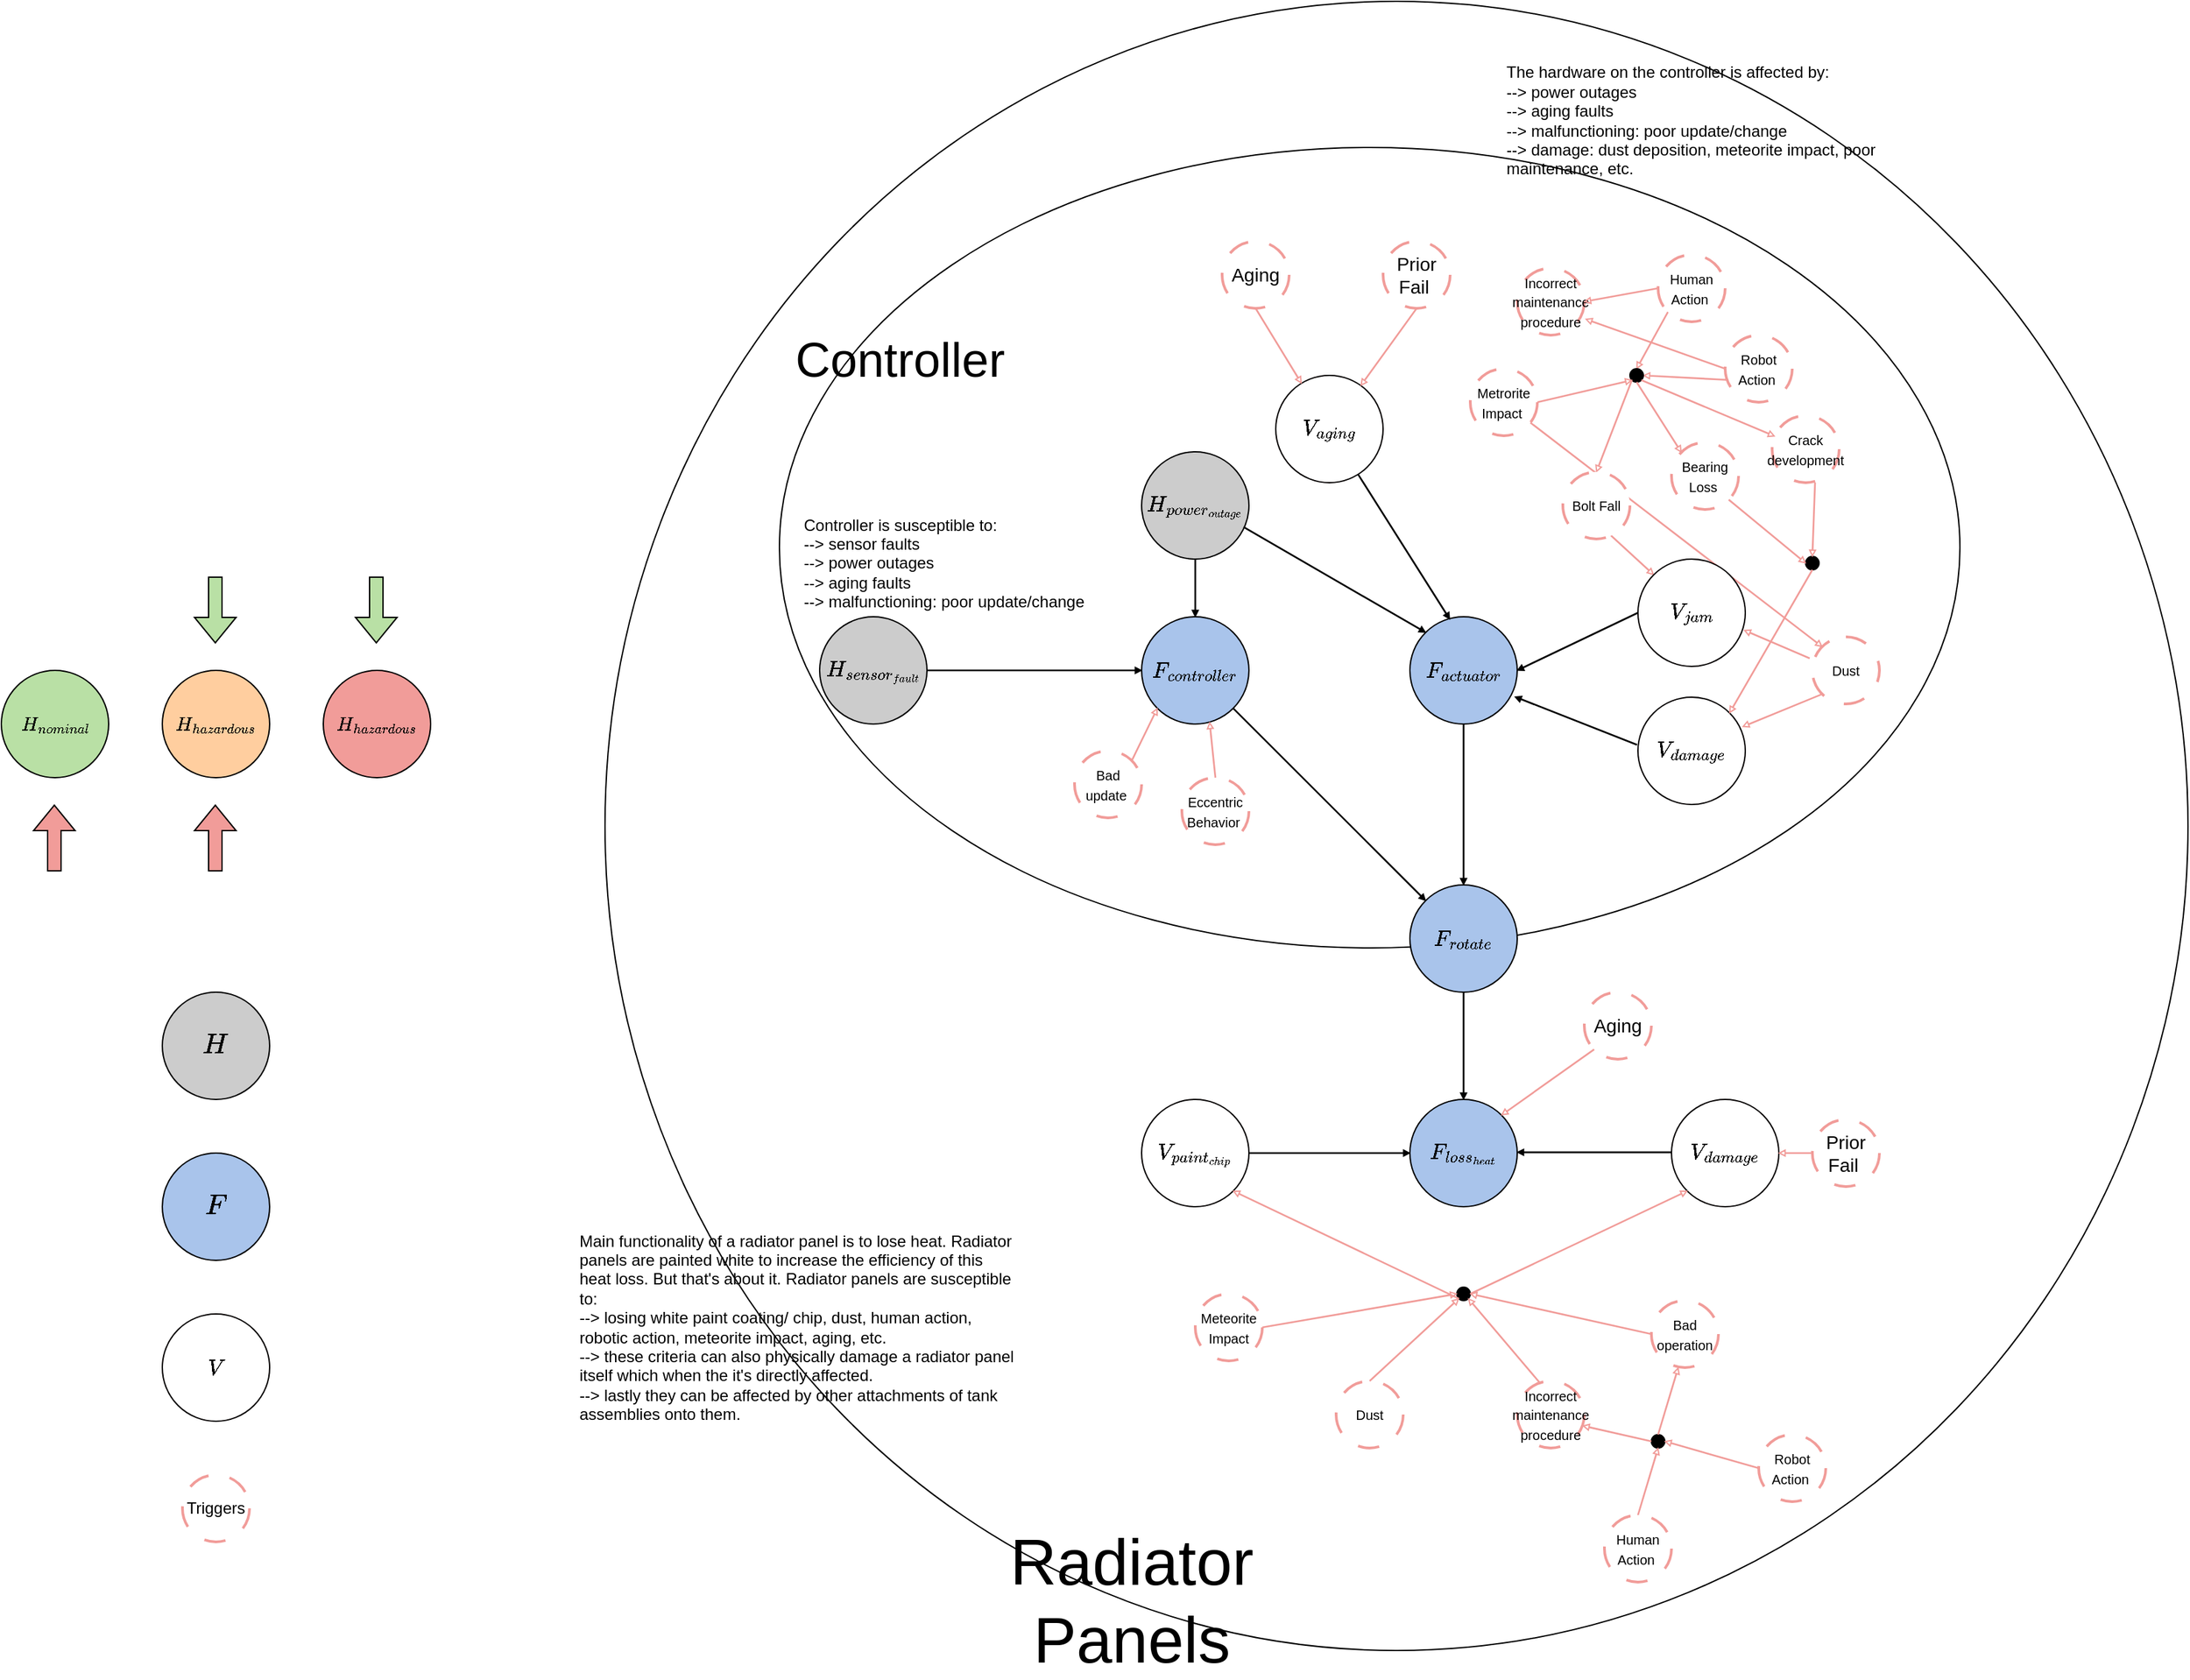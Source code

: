 <mxfile version="21.6.8" type="device">
  <diagram name="Page-1" id="eAiV2HlveXnox6a5wbPU">
    <mxGraphModel dx="-2446" dy="1774" grid="1" gridSize="10" guides="1" tooltips="1" connect="1" arrows="1" fold="1" page="1" pageScale="1" pageWidth="850" pageHeight="1100" math="1" shadow="0">
      <root>
        <mxCell id="0" />
        <mxCell id="1" parent="0" />
        <mxCell id="muE9ZtOaTJ1mrHtmLqYb-63" value="" style="ellipse;whiteSpace=wrap;html=1;strokeColor=#000000;" parent="1" vertex="1">
          <mxGeometry x="3890" y="-619" width="1180" height="1230" as="geometry" />
        </mxCell>
        <mxCell id="muE9ZtOaTJ1mrHtmLqYb-22" value="" style="ellipse;whiteSpace=wrap;html=1;strokeColor=#000000;" parent="1" vertex="1">
          <mxGeometry x="4020" y="-510" width="880" height="597" as="geometry" />
        </mxCell>
        <mxCell id="muE9ZtOaTJ1mrHtmLqYb-1" value="&lt;span style=&quot;caret-color: rgb(0, 0, 0); color: rgb(0, 0, 0); font-family: Helvetica; font-size: 12px; font-style: normal; font-variant-caps: normal; font-weight: 400; letter-spacing: normal; text-align: center; text-indent: 0px; text-transform: none; word-spacing: 0px; -webkit-text-stroke-width: 0px; text-decoration: none; float: none; display: inline !important;&quot;&gt;$$ H_{nominal}$$&lt;/span&gt;" style="ellipse;whiteSpace=wrap;html=1;aspect=fixed;fillColor=#B9E0A5;" parent="1" vertex="1">
          <mxGeometry x="3440" y="-120" width="80" height="80" as="geometry" />
        </mxCell>
        <mxCell id="muE9ZtOaTJ1mrHtmLqYb-2" value="&lt;span style=&quot;caret-color: rgb(0, 0, 0); color: rgb(0, 0, 0); font-family: Helvetica; font-size: 12px; font-style: normal; font-variant-caps: normal; font-weight: 400; letter-spacing: normal; text-align: center; text-indent: 0px; text-transform: none; word-spacing: 0px; -webkit-text-stroke-width: 0px; text-decoration: none; float: none; display: inline !important;&quot;&gt;$$ H_{hazardous}$$&lt;/span&gt;" style="ellipse;whiteSpace=wrap;html=1;aspect=fixed;fillColor=#FFCE9F;" parent="1" vertex="1">
          <mxGeometry x="3560" y="-120" width="80" height="80" as="geometry" />
        </mxCell>
        <mxCell id="muE9ZtOaTJ1mrHtmLqYb-3" value="&lt;span style=&quot;caret-color: rgb(0, 0, 0); color: rgb(0, 0, 0); font-family: Helvetica; font-size: 12px; font-style: normal; font-variant-caps: normal; font-weight: 400; letter-spacing: normal; text-align: center; text-indent: 0px; text-transform: none; word-spacing: 0px; -webkit-text-stroke-width: 0px; text-decoration: none; float: none; display: inline !important;&quot;&gt;$$ H_{hazardous}$$&lt;/span&gt;" style="ellipse;whiteSpace=wrap;html=1;aspect=fixed;fillColor=#F19C99;" parent="1" vertex="1">
          <mxGeometry x="3680" y="-120" width="80" height="80" as="geometry" />
        </mxCell>
        <mxCell id="muE9ZtOaTJ1mrHtmLqYb-4" value="" style="shape=flexArrow;endArrow=classic;html=1;rounded=0;fillColor=#F19C99;" parent="1" edge="1">
          <mxGeometry width="50" height="50" relative="1" as="geometry">
            <mxPoint x="3479.5" y="30" as="sourcePoint" />
            <mxPoint x="3479.5" y="-20" as="targetPoint" />
          </mxGeometry>
        </mxCell>
        <mxCell id="muE9ZtOaTJ1mrHtmLqYb-5" value="" style="shape=flexArrow;endArrow=classic;html=1;rounded=0;fillColor=#F19C99;" parent="1" edge="1">
          <mxGeometry width="50" height="50" relative="1" as="geometry">
            <mxPoint x="3599.5" y="30" as="sourcePoint" />
            <mxPoint x="3599.5" y="-20" as="targetPoint" />
          </mxGeometry>
        </mxCell>
        <mxCell id="muE9ZtOaTJ1mrHtmLqYb-6" value="" style="shape=flexArrow;endArrow=classic;html=1;rounded=0;fillColor=#B9E0A5;" parent="1" edge="1">
          <mxGeometry width="50" height="50" relative="1" as="geometry">
            <mxPoint x="3599.5" y="-190" as="sourcePoint" />
            <mxPoint x="3599.5" y="-140" as="targetPoint" />
          </mxGeometry>
        </mxCell>
        <mxCell id="muE9ZtOaTJ1mrHtmLqYb-7" value="" style="shape=flexArrow;endArrow=classic;html=1;rounded=0;fillColor=#B9E0A5;" parent="1" edge="1">
          <mxGeometry width="50" height="50" relative="1" as="geometry">
            <mxPoint x="3719.5" y="-190" as="sourcePoint" />
            <mxPoint x="3719.5" y="-140" as="targetPoint" />
          </mxGeometry>
        </mxCell>
        <mxCell id="muE9ZtOaTJ1mrHtmLqYb-8" value="&lt;font style=&quot;font-size: 18px;&quot;&gt;$$H$$&lt;/font&gt;" style="ellipse;whiteSpace=wrap;html=1;aspect=fixed;fillColor=#CCCCCC;" parent="1" vertex="1">
          <mxGeometry x="3560" y="120" width="80" height="80" as="geometry" />
        </mxCell>
        <mxCell id="muE9ZtOaTJ1mrHtmLqYb-9" value="&lt;font style=&quot;font-size: 18px;&quot;&gt;$$F$$&lt;/font&gt;" style="ellipse;whiteSpace=wrap;html=1;aspect=fixed;fillColor=#A9C4EB;" parent="1" vertex="1">
          <mxGeometry x="3560" y="240" width="80" height="80" as="geometry" />
        </mxCell>
        <mxCell id="muE9ZtOaTJ1mrHtmLqYb-10" value="&lt;font style=&quot;font-size: 14px;&quot;&gt;$$F_{controller}$$&lt;/font&gt;" style="ellipse;whiteSpace=wrap;html=1;aspect=fixed;fillColor=#A9C4EB;" parent="1" vertex="1">
          <mxGeometry x="4290" y="-160" width="80" height="80" as="geometry" />
        </mxCell>
        <mxCell id="muE9ZtOaTJ1mrHtmLqYb-11" value="&lt;font style=&quot;font-size: 14px;&quot;&gt;$$F_{actuator}$$&lt;/font&gt;" style="ellipse;whiteSpace=wrap;html=1;aspect=fixed;fillColor=#A9C4EB;" parent="1" vertex="1">
          <mxGeometry x="4490" y="-160" width="80" height="80" as="geometry" />
        </mxCell>
        <mxCell id="muE9ZtOaTJ1mrHtmLqYb-13" value="&lt;font style=&quot;font-size: 14px;&quot;&gt;$$H_{sensor_ {fault}}$$&lt;/font&gt;" style="ellipse;whiteSpace=wrap;html=1;aspect=fixed;fillColor=#CCCCCC;" parent="1" vertex="1">
          <mxGeometry x="4050" y="-160" width="80" height="80" as="geometry" />
        </mxCell>
        <mxCell id="muE9ZtOaTJ1mrHtmLqYb-14" value="&lt;font style=&quot;font-size: 14px;&quot;&gt;$$H_{power_{outage}}$$&lt;/font&gt;" style="ellipse;whiteSpace=wrap;html=1;aspect=fixed;fillColor=#CCCCCC;" parent="1" vertex="1">
          <mxGeometry x="4290" y="-283" width="80" height="80" as="geometry" />
        </mxCell>
        <mxCell id="muE9ZtOaTJ1mrHtmLqYb-15" value="" style="shape=flexArrow;endArrow=classic;html=1;rounded=0;fillColor=#000000;exitX=1;exitY=0.5;exitDx=0;exitDy=0;width=0.323;endSize=1.065;endWidth=2.981;" parent="1" source="muE9ZtOaTJ1mrHtmLqYb-13" target="muE9ZtOaTJ1mrHtmLqYb-10" edge="1">
          <mxGeometry width="50" height="50" relative="1" as="geometry">
            <mxPoint x="4380" y="-110" as="sourcePoint" />
            <mxPoint x="4500" y="-110" as="targetPoint" />
          </mxGeometry>
        </mxCell>
        <mxCell id="muE9ZtOaTJ1mrHtmLqYb-23" value="&lt;font style=&quot;font-size: 14px;&quot;&gt;$$V_{aging}$$&lt;/font&gt;" style="ellipse;whiteSpace=wrap;html=1;aspect=fixed;fillColor=#FFFFFF;strokeColor=#080505;strokeWidth=1;" parent="1" vertex="1">
          <mxGeometry x="4390" y="-340" width="80" height="80" as="geometry" />
        </mxCell>
        <mxCell id="muE9ZtOaTJ1mrHtmLqYb-24" value="&lt;div style=&quot;text-align: left;&quot;&gt;Controller is susceptible to:&amp;nbsp;&lt;/div&gt;&lt;div style=&quot;text-align: left;&quot;&gt;--&amp;gt; sensor faults&amp;nbsp;&lt;/div&gt;&lt;div style=&quot;text-align: left;&quot;&gt;--&amp;gt; power outages&amp;nbsp;&lt;/div&gt;&lt;div style=&quot;text-align: left;&quot;&gt;--&amp;gt; aging faults&lt;/div&gt;&lt;div style=&quot;text-align: left;&quot;&gt;--&amp;gt; malfunctioning: poor update/change&amp;nbsp;&lt;/div&gt;" style="text;html=1;strokeColor=none;fillColor=none;align=center;verticalAlign=middle;whiteSpace=wrap;rounded=0;" parent="1" vertex="1">
          <mxGeometry x="3980" y="-280" width="329" height="160" as="geometry" />
        </mxCell>
        <mxCell id="muE9ZtOaTJ1mrHtmLqYb-30" value="" style="shape=flexArrow;endArrow=classic;html=1;rounded=0;fillColor=#000000;exitX=1;exitY=1;exitDx=0;exitDy=0;width=0.323;endSize=1.065;endWidth=2.981;entryX=0;entryY=0;entryDx=0;entryDy=0;" parent="1" source="muE9ZtOaTJ1mrHtmLqYb-10" target="muE9ZtOaTJ1mrHtmLqYb-122" edge="1">
          <mxGeometry width="50" height="50" relative="1" as="geometry">
            <mxPoint x="4140" y="-110" as="sourcePoint" />
            <mxPoint x="4300" y="-110" as="targetPoint" />
          </mxGeometry>
        </mxCell>
        <mxCell id="muE9ZtOaTJ1mrHtmLqYb-31" value="" style="shape=flexArrow;endArrow=classic;html=1;rounded=0;fillColor=#000000;exitX=0.5;exitY=1;exitDx=0;exitDy=0;width=0.323;endSize=1.065;endWidth=2.981;entryX=0.5;entryY=0;entryDx=0;entryDy=0;" parent="1" source="muE9ZtOaTJ1mrHtmLqYb-14" target="muE9ZtOaTJ1mrHtmLqYb-10" edge="1">
          <mxGeometry width="50" height="50" relative="1" as="geometry">
            <mxPoint x="4150" y="-100" as="sourcePoint" />
            <mxPoint x="4425" y="-198" as="targetPoint" />
          </mxGeometry>
        </mxCell>
        <mxCell id="muE9ZtOaTJ1mrHtmLqYb-32" value="" style="shape=flexArrow;endArrow=classic;html=1;rounded=0;fillColor=#000000;width=0.323;endSize=1.065;endWidth=2.981;entryX=0.371;entryY=0.023;entryDx=0;entryDy=0;entryPerimeter=0;" parent="1" source="muE9ZtOaTJ1mrHtmLqYb-23" target="muE9ZtOaTJ1mrHtmLqYb-11" edge="1">
          <mxGeometry width="50" height="50" relative="1" as="geometry">
            <mxPoint x="4288" y="-262" as="sourcePoint" />
            <mxPoint x="4435" y="-188" as="targetPoint" />
          </mxGeometry>
        </mxCell>
        <mxCell id="muE9ZtOaTJ1mrHtmLqYb-36" value="&lt;font style=&quot;font-size: 14px;&quot;&gt;Aging&lt;/font&gt;" style="ellipse;whiteSpace=wrap;html=1;aspect=fixed;fillColor=#FFFFFF;strokeColor=#F19C99;strokeWidth=2;dashed=1;dashPattern=8 8;" parent="1" vertex="1">
          <mxGeometry x="4350" y="-440" width="50" height="50" as="geometry" />
        </mxCell>
        <mxCell id="muE9ZtOaTJ1mrHtmLqYb-38" value="&lt;span style=&quot;font-size: 14px;&quot;&gt;Prior Fail&amp;nbsp;&lt;/span&gt;" style="ellipse;whiteSpace=wrap;html=1;aspect=fixed;fillColor=#FFFFFF;strokeColor=#F19C99;strokeWidth=2;dashed=1;dashPattern=8 8;" parent="1" vertex="1">
          <mxGeometry x="4470" y="-440" width="50" height="50" as="geometry" />
        </mxCell>
        <mxCell id="muE9ZtOaTJ1mrHtmLqYb-39" value="" style="shape=flexArrow;endArrow=classic;html=1;rounded=0;exitX=0.5;exitY=1;exitDx=0;exitDy=0;width=0.323;endSize=1.065;endWidth=2.981;strokeColor=#F19C99;" parent="1" source="muE9ZtOaTJ1mrHtmLqYb-36" target="muE9ZtOaTJ1mrHtmLqYb-23" edge="1">
          <mxGeometry width="50" height="50" relative="1" as="geometry">
            <mxPoint x="4440" y="-250" as="sourcePoint" />
            <mxPoint x="4440" y="-193" as="targetPoint" />
          </mxGeometry>
        </mxCell>
        <mxCell id="muE9ZtOaTJ1mrHtmLqYb-40" value="" style="shape=flexArrow;endArrow=classic;html=1;rounded=0;fillColor=#FFFFFF;exitX=0.5;exitY=1;exitDx=0;exitDy=0;width=0.323;endSize=1.065;endWidth=2.981;strokeColor=#F19C99;" parent="1" source="muE9ZtOaTJ1mrHtmLqYb-38" target="muE9ZtOaTJ1mrHtmLqYb-23" edge="1">
          <mxGeometry width="50" height="50" relative="1" as="geometry">
            <mxPoint x="4403" y="-387" as="sourcePoint" />
            <mxPoint x="4426" y="-327" as="targetPoint" />
          </mxGeometry>
        </mxCell>
        <mxCell id="muE9ZtOaTJ1mrHtmLqYb-41" value="&lt;font size=&quot;1&quot;&gt;Bad update&lt;/font&gt;&lt;font style=&quot;font-size: 10px;&quot;&gt;&amp;nbsp;&lt;/font&gt;" style="ellipse;whiteSpace=wrap;html=1;aspect=fixed;fillColor=#FFFFFF;strokeColor=#F19C99;strokeWidth=2;dashed=1;dashPattern=8 8;" parent="1" vertex="1">
          <mxGeometry x="4240" y="-60" width="50" height="50" as="geometry" />
        </mxCell>
        <mxCell id="muE9ZtOaTJ1mrHtmLqYb-42" value="&lt;font style=&quot;font-size: 10px;&quot;&gt;Incorrect maintenance procedure&lt;/font&gt;" style="ellipse;whiteSpace=wrap;html=1;aspect=fixed;fillColor=#FFFFFF;strokeColor=#F19C99;strokeWidth=2;dashed=1;dashPattern=8 8;" parent="1" vertex="1">
          <mxGeometry x="4570" y="-420" width="50" height="50" as="geometry" />
        </mxCell>
        <mxCell id="muE9ZtOaTJ1mrHtmLqYb-45" value="&lt;div style=&quot;text-align: left;&quot;&gt;The hardware on the controller is affected by:&amp;nbsp;&lt;/div&gt;&lt;div style=&quot;text-align: left;&quot;&gt;--&amp;gt; power outages&amp;nbsp;&lt;/div&gt;&lt;div style=&quot;text-align: left;&quot;&gt;--&amp;gt; aging faults&lt;/div&gt;&lt;div style=&quot;text-align: left;&quot;&gt;--&amp;gt; malfunctioning: poor update/change&amp;nbsp;&lt;/div&gt;&lt;div style=&quot;text-align: left;&quot;&gt;--&amp;gt; damage: dust deposition, meteorite impact, poor maintenance, etc.&amp;nbsp;&lt;/div&gt;" style="text;html=1;strokeColor=none;fillColor=none;align=center;verticalAlign=middle;whiteSpace=wrap;rounded=0;" parent="1" vertex="1">
          <mxGeometry x="4560.5" y="-610" width="329" height="160" as="geometry" />
        </mxCell>
        <mxCell id="muE9ZtOaTJ1mrHtmLqYb-48" value="" style="shape=flexArrow;endArrow=classic;html=1;rounded=0;fillColor=#000000;exitX=0;exitY=0.5;exitDx=0;exitDy=0;width=0.323;endSize=1.065;endWidth=2.981;entryX=1;entryY=0.5;entryDx=0;entryDy=0;" parent="1" source="muE9ZtOaTJ1mrHtmLqYb-47" target="muE9ZtOaTJ1mrHtmLqYb-11" edge="1">
          <mxGeometry width="50" height="50" relative="1" as="geometry">
            <mxPoint x="4480" y="-290" as="sourcePoint" />
            <mxPoint x="4580" y="-290" as="targetPoint" />
          </mxGeometry>
        </mxCell>
        <mxCell id="muE9ZtOaTJ1mrHtmLqYb-51" value="&lt;font style=&quot;font-size: 10px;&quot;&gt;Dust&lt;/font&gt;" style="ellipse;whiteSpace=wrap;html=1;aspect=fixed;fillColor=#FFFFFF;strokeColor=#F19C99;strokeWidth=2;dashed=1;dashPattern=8 8;direction=north;" parent="1" vertex="1">
          <mxGeometry x="4790" y="-145" width="50" height="50" as="geometry" />
        </mxCell>
        <mxCell id="muE9ZtOaTJ1mrHtmLqYb-55" value="&lt;font style=&quot;font-size: 14px;&quot;&gt;$$V$$&lt;/font&gt;" style="ellipse;whiteSpace=wrap;html=1;aspect=fixed;fillColor=#FFFFFF;strokeColor=#080505;strokeWidth=1;" parent="1" vertex="1">
          <mxGeometry x="3560" y="360" width="80" height="80" as="geometry" />
        </mxCell>
        <mxCell id="muE9ZtOaTJ1mrHtmLqYb-56" value="&lt;font style=&quot;font-size: 12px;&quot;&gt;Triggers&lt;/font&gt;" style="ellipse;whiteSpace=wrap;html=1;aspect=fixed;fillColor=#FFFFFF;strokeColor=#F19C99;strokeWidth=2;dashed=1;dashPattern=8 8;" parent="1" vertex="1">
          <mxGeometry x="3575" y="480" width="50" height="50" as="geometry" />
        </mxCell>
        <mxCell id="muE9ZtOaTJ1mrHtmLqYb-57" value="&lt;div style=&quot;text-align: center;&quot;&gt;&lt;font style=&quot;font-size: 36px;&quot;&gt;Controller&amp;nbsp;&lt;/font&gt;&lt;/div&gt;" style="text;whiteSpace=wrap;html=1;fillColor=none;" parent="1" vertex="1">
          <mxGeometry x="4030" y="-380" width="150" height="40" as="geometry" />
        </mxCell>
        <mxCell id="muE9ZtOaTJ1mrHtmLqYb-61" value="&lt;font style=&quot;font-size: 14px;&quot;&gt;$$F_{loss_{heat}}$$&lt;/font&gt;" style="ellipse;whiteSpace=wrap;html=1;aspect=fixed;fillColor=#A9C4EB;" parent="1" vertex="1">
          <mxGeometry x="4490" y="200" width="80" height="80" as="geometry" />
        </mxCell>
        <mxCell id="muE9ZtOaTJ1mrHtmLqYb-62" value="" style="shape=flexArrow;endArrow=classic;html=1;rounded=0;fillColor=#000000;exitX=0.5;exitY=1;exitDx=0;exitDy=0;width=0.323;endSize=1.065;endWidth=2.981;entryX=0.5;entryY=0;entryDx=0;entryDy=0;" parent="1" source="muE9ZtOaTJ1mrHtmLqYb-11" target="muE9ZtOaTJ1mrHtmLqYb-122" edge="1">
          <mxGeometry width="50" height="50" relative="1" as="geometry">
            <mxPoint x="4380" y="-110" as="sourcePoint" />
            <mxPoint x="4500" y="-110" as="targetPoint" />
          </mxGeometry>
        </mxCell>
        <mxCell id="muE9ZtOaTJ1mrHtmLqYb-64" value="&lt;div style=&quot;text-align: left;&quot;&gt;Main functionality of a radiator panel is to lose heat. Radiator panels are painted white to increase the efficiency of this heat loss. But that&#39;s about it. Radiator panels are susceptible to:&amp;nbsp;&lt;/div&gt;&lt;div style=&quot;text-align: left;&quot;&gt;--&amp;gt; losing white paint coating/ chip, dust, human action, robotic action, meteorite impact, aging, etc.&amp;nbsp;&lt;/div&gt;&lt;div style=&quot;text-align: left;&quot;&gt;--&amp;gt; these criteria can also physically damage a radiator panel itself which when the it&#39;s directly affected. &amp;nbsp;&lt;/div&gt;&lt;div style=&quot;text-align: left;&quot;&gt;--&amp;gt; lastly they can be affected by other attachments of tank assemblies onto them.&amp;nbsp;&lt;/div&gt;" style="text;html=1;strokeColor=none;fillColor=none;align=center;verticalAlign=middle;whiteSpace=wrap;rounded=0;" parent="1" vertex="1">
          <mxGeometry x="3870" y="290" width="329" height="160" as="geometry" />
        </mxCell>
        <mxCell id="muE9ZtOaTJ1mrHtmLqYb-65" value="&lt;font style=&quot;font-size: 14px;&quot;&gt;$$V_{paint_{chip}}$$&lt;/font&gt;" style="ellipse;whiteSpace=wrap;html=1;aspect=fixed;fillColor=#FFFFFF;strokeColor=#080505;strokeWidth=1;" parent="1" vertex="1">
          <mxGeometry x="4290" y="200" width="80" height="80" as="geometry" />
        </mxCell>
        <mxCell id="muE9ZtOaTJ1mrHtmLqYb-66" value="&lt;font style=&quot;font-size: 10px;&quot;&gt;Dust&lt;/font&gt;" style="ellipse;whiteSpace=wrap;html=1;aspect=fixed;fillColor=#FFFFFF;strokeColor=#F19C99;strokeWidth=2;dashed=1;dashPattern=8 8;" parent="1" vertex="1">
          <mxGeometry x="4435" y="410" width="50" height="50" as="geometry" />
        </mxCell>
        <mxCell id="muE9ZtOaTJ1mrHtmLqYb-67" value="&lt;font style=&quot;font-size: 10px;&quot;&gt;Meteorite Impact&lt;/font&gt;" style="ellipse;whiteSpace=wrap;html=1;aspect=fixed;fillColor=#FFFFFF;strokeColor=#F19C99;strokeWidth=2;dashed=1;dashPattern=8 8;" parent="1" vertex="1">
          <mxGeometry x="4330" y="345" width="50" height="50" as="geometry" />
        </mxCell>
        <mxCell id="muE9ZtOaTJ1mrHtmLqYb-69" value="&lt;font style=&quot;font-size: 14px;&quot;&gt;Aging&lt;/font&gt;" style="ellipse;whiteSpace=wrap;html=1;aspect=fixed;fillColor=#FFFFFF;strokeColor=#F19C99;strokeWidth=2;dashed=1;dashPattern=8 8;" parent="1" vertex="1">
          <mxGeometry x="4620" y="120" width="50" height="50" as="geometry" />
        </mxCell>
        <mxCell id="muE9ZtOaTJ1mrHtmLqYb-70" value="&lt;font style=&quot;font-size: 10px;&quot;&gt;Human Action&amp;nbsp;&lt;/font&gt;" style="ellipse;whiteSpace=wrap;html=1;aspect=fixed;fillColor=#FFFFFF;strokeColor=#F19C99;strokeWidth=2;dashed=1;dashPattern=8 8;" parent="1" vertex="1">
          <mxGeometry x="4635" y="510" width="50" height="50" as="geometry" />
        </mxCell>
        <mxCell id="muE9ZtOaTJ1mrHtmLqYb-71" value="&lt;font style=&quot;font-size: 10px;&quot;&gt;Robot Action&amp;nbsp;&lt;/font&gt;" style="ellipse;whiteSpace=wrap;html=1;aspect=fixed;fillColor=#FFFFFF;strokeColor=#F19C99;strokeWidth=2;dashed=1;dashPattern=8 8;" parent="1" vertex="1">
          <mxGeometry x="4750" y="450" width="50" height="50" as="geometry" />
        </mxCell>
        <mxCell id="muE9ZtOaTJ1mrHtmLqYb-72" value="&lt;font style=&quot;font-size: 10px;&quot;&gt;Human Action&amp;nbsp;&lt;/font&gt;" style="ellipse;whiteSpace=wrap;html=1;aspect=fixed;fillColor=#FFFFFF;strokeColor=#F19C99;strokeWidth=2;dashed=1;dashPattern=8 8;" parent="1" vertex="1">
          <mxGeometry x="4675" y="-430" width="50" height="50" as="geometry" />
        </mxCell>
        <mxCell id="muE9ZtOaTJ1mrHtmLqYb-73" value="&lt;font style=&quot;font-size: 10px;&quot;&gt;Robot Action&amp;nbsp;&lt;/font&gt;" style="ellipse;whiteSpace=wrap;html=1;aspect=fixed;fillColor=#FFFFFF;strokeColor=#F19C99;strokeWidth=2;dashed=1;dashPattern=8 8;" parent="1" vertex="1">
          <mxGeometry x="4725" y="-370" width="50" height="50" as="geometry" />
        </mxCell>
        <mxCell id="muE9ZtOaTJ1mrHtmLqYb-75" value="" style="shape=flexArrow;endArrow=classic;html=1;rounded=0;exitX=0;exitY=1;exitDx=0;exitDy=0;width=0.323;endSize=1.065;endWidth=2.981;strokeColor=#F19C99;entryX=0.5;entryY=0;entryDx=0;entryDy=0;" parent="1" source="muE9ZtOaTJ1mrHtmLqYb-72" target="muE9ZtOaTJ1mrHtmLqYb-109" edge="1">
          <mxGeometry width="50" height="50" relative="1" as="geometry">
            <mxPoint x="4740" y="-375" as="sourcePoint" />
            <mxPoint x="4700" y="-375" as="targetPoint" />
          </mxGeometry>
        </mxCell>
        <mxCell id="muE9ZtOaTJ1mrHtmLqYb-76" value="" style="shape=flexArrow;endArrow=classic;html=1;rounded=0;exitX=0.048;exitY=0.668;exitDx=0;exitDy=0;width=0.323;endSize=1.065;endWidth=2.981;strokeColor=#F19C99;entryX=1;entryY=0.5;entryDx=0;entryDy=0;exitPerimeter=0;" parent="1" source="muE9ZtOaTJ1mrHtmLqYb-73" target="muE9ZtOaTJ1mrHtmLqYb-109" edge="1">
          <mxGeometry width="50" height="50" relative="1" as="geometry">
            <mxPoint x="4747" y="-357" as="sourcePoint" />
            <mxPoint x="4735" y="-330" as="targetPoint" />
          </mxGeometry>
        </mxCell>
        <mxCell id="muE9ZtOaTJ1mrHtmLqYb-77" value="&lt;font style=&quot;font-size: 14px;&quot;&gt;$$V_{damage}$$&lt;/font&gt;" style="ellipse;whiteSpace=wrap;html=1;aspect=fixed;fillColor=#FFFFFF;strokeColor=#080505;strokeWidth=1;" parent="1" vertex="1">
          <mxGeometry x="4685" y="200" width="80" height="80" as="geometry" />
        </mxCell>
        <mxCell id="muE9ZtOaTJ1mrHtmLqYb-78" value="" style="shape=flexArrow;endArrow=classic;html=1;rounded=0;fillColor=#000000;exitX=0;exitY=0.5;exitDx=0;exitDy=0;width=0.323;endSize=1.065;endWidth=2.981;entryX=1;entryY=0.5;entryDx=0;entryDy=0;" parent="1" edge="1">
          <mxGeometry width="50" height="50" relative="1" as="geometry">
            <mxPoint x="4685" y="239.41" as="sourcePoint" />
            <mxPoint x="4570" y="239.41" as="targetPoint" />
          </mxGeometry>
        </mxCell>
        <mxCell id="muE9ZtOaTJ1mrHtmLqYb-79" value="" style="shape=flexArrow;endArrow=classic;html=1;rounded=0;fillColor=#000000;exitX=1;exitY=0.5;exitDx=0;exitDy=0;width=0.323;endSize=1.065;endWidth=2.981;entryX=0;entryY=0.5;entryDx=0;entryDy=0;" parent="1" source="muE9ZtOaTJ1mrHtmLqYb-65" target="muE9ZtOaTJ1mrHtmLqYb-61" edge="1">
          <mxGeometry width="50" height="50" relative="1" as="geometry">
            <mxPoint x="4695" y="249.41" as="sourcePoint" />
            <mxPoint x="4580" y="249.41" as="targetPoint" />
          </mxGeometry>
        </mxCell>
        <mxCell id="muE9ZtOaTJ1mrHtmLqYb-81" value="" style="shape=flexArrow;endArrow=classic;html=1;rounded=0;exitX=0;exitY=1;exitDx=0;exitDy=0;width=0.323;endSize=1.065;endWidth=2.981;strokeColor=#F19C99;entryX=1;entryY=0;entryDx=0;entryDy=0;" parent="1" source="muE9ZtOaTJ1mrHtmLqYb-69" target="muE9ZtOaTJ1mrHtmLqYb-61" edge="1">
          <mxGeometry width="50" height="50" relative="1" as="geometry">
            <mxPoint x="4712" y="-295" as="sourcePoint" />
            <mxPoint x="4660" y="-290" as="targetPoint" />
          </mxGeometry>
        </mxCell>
        <mxCell id="muE9ZtOaTJ1mrHtmLqYb-82" value="&lt;span style=&quot;font-size: 14px;&quot;&gt;Prior Fail&amp;nbsp;&lt;/span&gt;" style="ellipse;whiteSpace=wrap;html=1;aspect=fixed;fillColor=#FFFFFF;strokeColor=#F19C99;strokeWidth=2;dashed=1;dashPattern=8 8;" parent="1" vertex="1">
          <mxGeometry x="4790" y="215" width="50" height="50" as="geometry" />
        </mxCell>
        <mxCell id="muE9ZtOaTJ1mrHtmLqYb-84" value="" style="shape=flexArrow;endArrow=classic;html=1;rounded=0;exitX=0;exitY=0.5;exitDx=0;exitDy=0;width=0.323;endSize=1.065;endWidth=2.981;strokeColor=#F19C99;entryX=1;entryY=0.5;entryDx=0;entryDy=0;" parent="1" source="muE9ZtOaTJ1mrHtmLqYb-82" target="muE9ZtOaTJ1mrHtmLqYb-77" edge="1">
          <mxGeometry width="50" height="50" relative="1" as="geometry">
            <mxPoint x="4385" y="-380" as="sourcePoint" />
            <mxPoint x="4419" y="-324" as="targetPoint" />
          </mxGeometry>
        </mxCell>
        <mxCell id="muE9ZtOaTJ1mrHtmLqYb-85" value="&lt;font style=&quot;font-size: 10px;&quot;&gt;Incorrect maintenance procedure&lt;/font&gt;" style="ellipse;whiteSpace=wrap;html=1;aspect=fixed;fillColor=#FFFFFF;strokeColor=#F19C99;strokeWidth=2;dashed=1;dashPattern=8 8;" parent="1" vertex="1">
          <mxGeometry x="4570" y="410" width="50" height="50" as="geometry" />
        </mxCell>
        <mxCell id="muE9ZtOaTJ1mrHtmLqYb-86" value="&lt;font style=&quot;font-size: 10px;&quot;&gt;Bad operation&lt;/font&gt;" style="ellipse;whiteSpace=wrap;html=1;aspect=fixed;fillColor=#FFFFFF;strokeColor=#F19C99;strokeWidth=2;dashed=1;dashPattern=8 8;" parent="1" vertex="1">
          <mxGeometry x="4670" y="350" width="50" height="50" as="geometry" />
        </mxCell>
        <mxCell id="muE9ZtOaTJ1mrHtmLqYb-87" value="" style="ellipse;whiteSpace=wrap;html=1;aspect=fixed;fillColor=#000000;strokeColor=#000000;" parent="1" vertex="1">
          <mxGeometry x="4525" y="340" width="10" height="10" as="geometry" />
        </mxCell>
        <mxCell id="muE9ZtOaTJ1mrHtmLqYb-88" value="" style="ellipse;whiteSpace=wrap;html=1;aspect=fixed;fillColor=#000000;strokeColor=#000000;" parent="1" vertex="1">
          <mxGeometry x="4670" y="450" width="10" height="10" as="geometry" />
        </mxCell>
        <mxCell id="muE9ZtOaTJ1mrHtmLqYb-90" value="" style="shape=flexArrow;endArrow=classic;html=1;rounded=0;exitX=0.5;exitY=0;exitDx=0;exitDy=0;width=0.323;endSize=1.065;endWidth=2.981;strokeColor=#F19C99;entryX=0;entryY=1;entryDx=0;entryDy=0;" parent="1" source="muE9ZtOaTJ1mrHtmLqYb-66" target="muE9ZtOaTJ1mrHtmLqYb-87" edge="1">
          <mxGeometry width="50" height="50" relative="1" as="geometry">
            <mxPoint x="4637" y="173" as="sourcePoint" />
            <mxPoint x="4568" y="222" as="targetPoint" />
          </mxGeometry>
        </mxCell>
        <mxCell id="muE9ZtOaTJ1mrHtmLqYb-91" value="" style="shape=flexArrow;endArrow=classic;html=1;rounded=0;exitX=0.342;exitY=0.033;exitDx=0;exitDy=0;width=0.323;endSize=1.065;endWidth=2.981;strokeColor=#F19C99;entryX=1;entryY=1;entryDx=0;entryDy=0;exitPerimeter=0;" parent="1" source="muE9ZtOaTJ1mrHtmLqYb-85" target="muE9ZtOaTJ1mrHtmLqYb-87" edge="1">
          <mxGeometry width="50" height="50" relative="1" as="geometry">
            <mxPoint x="4470" y="420" as="sourcePoint" />
            <mxPoint x="4536" y="359" as="targetPoint" />
          </mxGeometry>
        </mxCell>
        <mxCell id="muE9ZtOaTJ1mrHtmLqYb-92" value="" style="shape=flexArrow;endArrow=classic;html=1;rounded=0;exitX=0;exitY=0.5;exitDx=0;exitDy=0;width=0.323;endSize=1.065;endWidth=2.981;strokeColor=#F19C99;entryX=1;entryY=0.5;entryDx=0;entryDy=0;" parent="1" source="muE9ZtOaTJ1mrHtmLqYb-86" target="muE9ZtOaTJ1mrHtmLqYb-87" edge="1">
          <mxGeometry width="50" height="50" relative="1" as="geometry">
            <mxPoint x="4597" y="422" as="sourcePoint" />
            <mxPoint x="4544" y="359" as="targetPoint" />
          </mxGeometry>
        </mxCell>
        <mxCell id="muE9ZtOaTJ1mrHtmLqYb-93" value="" style="shape=flexArrow;endArrow=classic;html=1;rounded=0;exitX=1;exitY=0.5;exitDx=0;exitDy=0;width=0.323;endSize=1.065;endWidth=2.981;strokeColor=#F19C99;entryX=0;entryY=0.5;entryDx=0;entryDy=0;" parent="1" source="muE9ZtOaTJ1mrHtmLqYb-67" target="muE9ZtOaTJ1mrHtmLqYb-87" edge="1">
          <mxGeometry width="50" height="50" relative="1" as="geometry">
            <mxPoint x="4680" y="385" as="sourcePoint" />
            <mxPoint x="4545" y="355" as="targetPoint" />
          </mxGeometry>
        </mxCell>
        <mxCell id="muE9ZtOaTJ1mrHtmLqYb-94" value="" style="shape=flexArrow;endArrow=classic;html=1;rounded=0;exitX=0;exitY=1;exitDx=0;exitDy=0;width=0.323;endSize=1.065;endWidth=2.981;strokeColor=#F19C99;entryX=1;entryY=1;entryDx=0;entryDy=0;" parent="1" source="muE9ZtOaTJ1mrHtmLqYb-87" target="muE9ZtOaTJ1mrHtmLqYb-65" edge="1">
          <mxGeometry width="50" height="50" relative="1" as="geometry">
            <mxPoint x="4690" y="395" as="sourcePoint" />
            <mxPoint x="4555" y="365" as="targetPoint" />
          </mxGeometry>
        </mxCell>
        <mxCell id="muE9ZtOaTJ1mrHtmLqYb-95" value="" style="shape=flexArrow;endArrow=classic;html=1;rounded=0;exitX=1;exitY=0.5;exitDx=0;exitDy=0;width=0.323;endSize=1.065;endWidth=2.981;strokeColor=#F19C99;entryX=0;entryY=1;entryDx=0;entryDy=0;" parent="1" source="muE9ZtOaTJ1mrHtmLqYb-87" target="muE9ZtOaTJ1mrHtmLqYb-77" edge="1">
          <mxGeometry width="50" height="50" relative="1" as="geometry">
            <mxPoint x="4536" y="359" as="sourcePoint" />
            <mxPoint x="4378" y="278" as="targetPoint" />
          </mxGeometry>
        </mxCell>
        <mxCell id="muE9ZtOaTJ1mrHtmLqYb-96" value="" style="shape=flexArrow;endArrow=classic;html=1;rounded=0;exitX=0.5;exitY=0;exitDx=0;exitDy=0;width=0.323;endSize=1.065;endWidth=2.981;strokeColor=#F19C99;entryX=0.5;entryY=1;entryDx=0;entryDy=0;" parent="1" source="muE9ZtOaTJ1mrHtmLqYb-70" target="muE9ZtOaTJ1mrHtmLqYb-88" edge="1">
          <mxGeometry width="50" height="50" relative="1" as="geometry">
            <mxPoint x="4680" y="385" as="sourcePoint" />
            <mxPoint x="4545" y="355" as="targetPoint" />
          </mxGeometry>
        </mxCell>
        <mxCell id="muE9ZtOaTJ1mrHtmLqYb-97" value="" style="shape=flexArrow;endArrow=classic;html=1;rounded=0;exitX=0;exitY=0.5;exitDx=0;exitDy=0;width=0.323;endSize=1.065;endWidth=2.981;strokeColor=#F19C99;entryX=1;entryY=0.5;entryDx=0;entryDy=0;" parent="1" source="muE9ZtOaTJ1mrHtmLqYb-71" target="muE9ZtOaTJ1mrHtmLqYb-88" edge="1">
          <mxGeometry width="50" height="50" relative="1" as="geometry">
            <mxPoint x="4670" y="520" as="sourcePoint" />
            <mxPoint x="4685" y="470" as="targetPoint" />
          </mxGeometry>
        </mxCell>
        <mxCell id="muE9ZtOaTJ1mrHtmLqYb-98" value="" style="shape=flexArrow;endArrow=classic;html=1;rounded=0;exitX=0;exitY=0.5;exitDx=0;exitDy=0;width=0.323;endSize=1.065;endWidth=2.981;strokeColor=#F19C99;entryX=0.978;entryY=0.668;entryDx=0;entryDy=0;entryPerimeter=0;" parent="1" source="muE9ZtOaTJ1mrHtmLqYb-88" target="muE9ZtOaTJ1mrHtmLqYb-85" edge="1">
          <mxGeometry width="50" height="50" relative="1" as="geometry">
            <mxPoint x="4760" y="485" as="sourcePoint" />
            <mxPoint x="4690" y="465" as="targetPoint" />
          </mxGeometry>
        </mxCell>
        <mxCell id="muE9ZtOaTJ1mrHtmLqYb-99" value="" style="shape=flexArrow;endArrow=classic;html=1;rounded=0;width=0.323;endSize=1.065;endWidth=2.981;strokeColor=#F19C99;exitX=0.5;exitY=0;exitDx=0;exitDy=0;" parent="1" source="muE9ZtOaTJ1mrHtmLqYb-88" edge="1">
          <mxGeometry width="50" height="50" relative="1" as="geometry">
            <mxPoint x="4680" y="450" as="sourcePoint" />
            <mxPoint x="4690" y="400" as="targetPoint" />
          </mxGeometry>
        </mxCell>
        <mxCell id="muE9ZtOaTJ1mrHtmLqYb-100" value="&lt;div style=&quot;text-align: center;&quot;&gt;&lt;font style=&quot;font-size: 48px;&quot;&gt;Radiator Panels&lt;/font&gt;&lt;/div&gt;" style="text;whiteSpace=wrap;html=1;fillColor=none;" parent="1" vertex="1">
          <mxGeometry x="4190" y="510" width="150" height="40" as="geometry" />
        </mxCell>
        <mxCell id="muE9ZtOaTJ1mrHtmLqYb-103" value="&lt;font style=&quot;font-size: 14px;&quot;&gt;$$V_{damage}$$&lt;/font&gt;" style="ellipse;whiteSpace=wrap;html=1;aspect=fixed;fillColor=#FFFFFF;strokeColor=#080505;strokeWidth=1;" parent="1" vertex="1">
          <mxGeometry x="4660" y="-100" width="80" height="80" as="geometry" />
        </mxCell>
        <mxCell id="muE9ZtOaTJ1mrHtmLqYb-105" value="" style="shape=flexArrow;endArrow=classic;html=1;rounded=0;fillColor=#000000;exitX=-0.009;exitY=0.444;exitDx=0;exitDy=0;width=0.323;endSize=1.065;endWidth=2.981;entryX=0.978;entryY=0.746;entryDx=0;entryDy=0;exitPerimeter=0;entryPerimeter=0;" parent="1" source="muE9ZtOaTJ1mrHtmLqYb-103" target="muE9ZtOaTJ1mrHtmLqYb-11" edge="1">
          <mxGeometry width="50" height="50" relative="1" as="geometry">
            <mxPoint x="4670" y="-153" as="sourcePoint" />
            <mxPoint x="4580" y="-110" as="targetPoint" />
          </mxGeometry>
        </mxCell>
        <mxCell id="muE9ZtOaTJ1mrHtmLqYb-107" value="" style="shape=flexArrow;endArrow=classic;html=1;rounded=0;fillColor=#FFFFFF;exitX=1;exitY=0;exitDx=0;exitDy=0;width=0.323;endSize=1.065;endWidth=2.981;strokeColor=#F19C99;entryX=0;entryY=1;entryDx=0;entryDy=0;" parent="1" source="muE9ZtOaTJ1mrHtmLqYb-41" target="muE9ZtOaTJ1mrHtmLqYb-10" edge="1">
          <mxGeometry width="50" height="50" relative="1" as="geometry">
            <mxPoint x="4505" y="-380" as="sourcePoint" />
            <mxPoint x="4463" y="-322" as="targetPoint" />
          </mxGeometry>
        </mxCell>
        <mxCell id="muE9ZtOaTJ1mrHtmLqYb-109" value="" style="ellipse;whiteSpace=wrap;html=1;aspect=fixed;fillColor=#000000;strokeColor=#000000;" parent="1" vertex="1">
          <mxGeometry x="4654" y="-345" width="10" height="10" as="geometry" />
        </mxCell>
        <mxCell id="muE9ZtOaTJ1mrHtmLqYb-110" value="&lt;font size=&quot;1&quot;&gt;Bearing Loss&amp;nbsp;&lt;/font&gt;" style="ellipse;whiteSpace=wrap;html=1;aspect=fixed;fillColor=#FFFFFF;strokeColor=#F19C99;strokeWidth=2;dashed=1;dashPattern=8 8;" parent="1" vertex="1">
          <mxGeometry x="4685" y="-290" width="50" height="50" as="geometry" />
        </mxCell>
        <mxCell id="muE9ZtOaTJ1mrHtmLqYb-111" value="&lt;font size=&quot;1&quot;&gt;Crack development&lt;/font&gt;" style="ellipse;whiteSpace=wrap;html=1;aspect=fixed;fillColor=#FFFFFF;strokeColor=#F19C99;strokeWidth=2;dashed=1;dashPattern=8 8;" parent="1" vertex="1">
          <mxGeometry x="4760" y="-310" width="50" height="50" as="geometry" />
        </mxCell>
        <mxCell id="muE9ZtOaTJ1mrHtmLqYb-116" value="" style="shape=flexArrow;endArrow=classic;html=1;rounded=0;exitX=0.5;exitY=1;exitDx=0;exitDy=0;width=0.323;endSize=1.065;endWidth=2.981;strokeColor=#F19C99;entryX=0;entryY=0;entryDx=0;entryDy=0;" parent="1" source="muE9ZtOaTJ1mrHtmLqYb-109" target="muE9ZtOaTJ1mrHtmLqYb-110" edge="1">
          <mxGeometry width="50" height="50" relative="1" as="geometry">
            <mxPoint x="4737" y="-327" as="sourcePoint" />
            <mxPoint x="4645" y="-310" as="targetPoint" />
          </mxGeometry>
        </mxCell>
        <mxCell id="muE9ZtOaTJ1mrHtmLqYb-117" value="" style="shape=flexArrow;endArrow=classic;html=1;rounded=0;width=0.323;endSize=1.065;endWidth=2.981;strokeColor=#F19C99;exitX=1;exitY=1;exitDx=0;exitDy=0;" parent="1" source="muE9ZtOaTJ1mrHtmLqYb-109" target="muE9ZtOaTJ1mrHtmLqYb-111" edge="1">
          <mxGeometry width="50" height="50" relative="1" as="geometry">
            <mxPoint x="4630" y="-310" as="sourcePoint" />
            <mxPoint x="4584" y="-290" as="targetPoint" />
          </mxGeometry>
        </mxCell>
        <mxCell id="muE9ZtOaTJ1mrHtmLqYb-118" value="" style="shape=flexArrow;endArrow=classic;html=1;rounded=0;width=0.323;endSize=1.065;endWidth=2.981;strokeColor=#F19C99;exitX=0;exitY=1;exitDx=0;exitDy=0;entryX=0.5;entryY=0;entryDx=0;entryDy=0;" parent="1" source="muE9ZtOaTJ1mrHtmLqYb-109" target="muE9ZtOaTJ1mrHtmLqYb-112" edge="1">
          <mxGeometry width="50" height="50" relative="1" as="geometry">
            <mxPoint x="4640" y="-310" as="sourcePoint" />
            <mxPoint x="4630" y="-288" as="targetPoint" />
          </mxGeometry>
        </mxCell>
        <mxCell id="muE9ZtOaTJ1mrHtmLqYb-122" value="&lt;font style=&quot;font-size: 14px;&quot;&gt;$$F_{rotate}$$&lt;/font&gt;" style="ellipse;whiteSpace=wrap;html=1;aspect=fixed;fillColor=#A9C4EB;" parent="1" vertex="1">
          <mxGeometry x="4490" y="40" width="80" height="80" as="geometry" />
        </mxCell>
        <mxCell id="muE9ZtOaTJ1mrHtmLqYb-123" value="" style="shape=flexArrow;endArrow=classic;html=1;rounded=0;fillColor=#000000;exitX=0.5;exitY=1;exitDx=0;exitDy=0;width=0.323;endSize=1.065;endWidth=2.981;" parent="1" source="muE9ZtOaTJ1mrHtmLqYb-122" target="muE9ZtOaTJ1mrHtmLqYb-61" edge="1">
          <mxGeometry width="50" height="50" relative="1" as="geometry">
            <mxPoint x="4540" y="-70" as="sourcePoint" />
            <mxPoint x="4540" y="50" as="targetPoint" />
          </mxGeometry>
        </mxCell>
        <mxCell id="muE9ZtOaTJ1mrHtmLqYb-124" value="" style="shape=flexArrow;endArrow=classic;html=1;rounded=0;exitX=0.68;exitY=-0.04;exitDx=0;exitDy=0;width=0.323;endSize=1.065;endWidth=2.981;strokeColor=#F19C99;exitPerimeter=0;entryX=0.989;entryY=0.663;entryDx=0;entryDy=0;entryPerimeter=0;" parent="1" source="muE9ZtOaTJ1mrHtmLqYb-51" target="muE9ZtOaTJ1mrHtmLqYb-47" edge="1">
          <mxGeometry width="50" height="50" relative="1" as="geometry">
            <mxPoint x="4792" y="-97" as="sourcePoint" />
            <mxPoint x="4745" y="-70" as="targetPoint" />
          </mxGeometry>
        </mxCell>
        <mxCell id="muE9ZtOaTJ1mrHtmLqYb-125" value="" style="shape=flexArrow;endArrow=classic;html=1;rounded=0;exitX=0.717;exitY=0.948;exitDx=0;exitDy=0;width=0.323;endSize=1.065;endWidth=2.981;strokeColor=#F19C99;entryX=0;entryY=0;entryDx=0;entryDy=0;exitPerimeter=0;" parent="1" source="muE9ZtOaTJ1mrHtmLqYb-112" target="muE9ZtOaTJ1mrHtmLqYb-47" edge="1">
          <mxGeometry width="50" height="50" relative="1" as="geometry">
            <mxPoint x="4787" y="-125" as="sourcePoint" />
            <mxPoint x="4749" y="-140" as="targetPoint" />
          </mxGeometry>
        </mxCell>
        <mxCell id="X1Wm_LyEuwkjNDrkTX-M-1" value="" style="shape=flexArrow;endArrow=classic;html=1;rounded=0;fillColor=#000000;exitX=0.95;exitY=0.701;exitDx=0;exitDy=0;width=0.323;endSize=1.065;endWidth=2.981;entryX=0;entryY=0;entryDx=0;entryDy=0;exitPerimeter=0;" parent="1" source="muE9ZtOaTJ1mrHtmLqYb-14" target="muE9ZtOaTJ1mrHtmLqYb-11" edge="1">
          <mxGeometry width="50" height="50" relative="1" as="geometry">
            <mxPoint x="4340" y="-200" as="sourcePoint" />
            <mxPoint x="4340" y="-150" as="targetPoint" />
          </mxGeometry>
        </mxCell>
        <mxCell id="X1Wm_LyEuwkjNDrkTX-M-2" value="&lt;font size=&quot;1&quot;&gt;Eccentric Behavior&amp;nbsp;&lt;/font&gt;" style="ellipse;whiteSpace=wrap;html=1;aspect=fixed;fillColor=#FFFFFF;strokeColor=#F19C99;strokeWidth=2;dashed=1;dashPattern=8 8;" parent="1" vertex="1">
          <mxGeometry x="4320" y="-40" width="50" height="50" as="geometry" />
        </mxCell>
        <mxCell id="X1Wm_LyEuwkjNDrkTX-M-3" value="" style="shape=flexArrow;endArrow=classic;html=1;rounded=0;fillColor=#FFFFFF;exitX=0.5;exitY=0;exitDx=0;exitDy=0;width=0.323;endSize=1.065;endWidth=2.981;strokeColor=#F19C99;entryX=0.634;entryY=0.984;entryDx=0;entryDy=0;entryPerimeter=0;" parent="1" source="X1Wm_LyEuwkjNDrkTX-M-2" target="muE9ZtOaTJ1mrHtmLqYb-10" edge="1">
          <mxGeometry width="50" height="50" relative="1" as="geometry">
            <mxPoint x="4293" y="-43" as="sourcePoint" />
            <mxPoint x="4312" y="-82" as="targetPoint" />
          </mxGeometry>
        </mxCell>
        <mxCell id="X1Wm_LyEuwkjNDrkTX-M-4" value="&lt;font style=&quot;font-size: 10px;&quot;&gt;Metrorite Impact&amp;nbsp;&lt;/font&gt;" style="ellipse;whiteSpace=wrap;html=1;aspect=fixed;fillColor=#FFFFFF;strokeColor=#F19C99;strokeWidth=2;dashed=1;dashPattern=8 8;" parent="1" vertex="1">
          <mxGeometry x="4535" y="-345" width="50" height="50" as="geometry" />
        </mxCell>
        <mxCell id="MDdzZGIZY-sYh3dO7ban-1" value="" style="shape=flexArrow;endArrow=classic;html=1;rounded=0;exitX=0;exitY=0.5;exitDx=0;exitDy=0;width=0.323;endSize=1.065;endWidth=2.981;strokeColor=#F19C99;entryX=1;entryY=0.5;entryDx=0;entryDy=0;" parent="1" source="muE9ZtOaTJ1mrHtmLqYb-72" target="muE9ZtOaTJ1mrHtmLqYb-42" edge="1">
          <mxGeometry width="50" height="50" relative="1" as="geometry">
            <mxPoint x="4692" y="-377" as="sourcePoint" />
            <mxPoint x="4669" y="-335" as="targetPoint" />
          </mxGeometry>
        </mxCell>
        <mxCell id="MDdzZGIZY-sYh3dO7ban-2" value="" style="shape=flexArrow;endArrow=classic;html=1;rounded=0;exitX=1;exitY=0.5;exitDx=0;exitDy=0;width=0.323;endSize=1.065;endWidth=2.981;strokeColor=#F19C99;entryX=0;entryY=1;entryDx=0;entryDy=0;" parent="1" source="X1Wm_LyEuwkjNDrkTX-M-4" target="muE9ZtOaTJ1mrHtmLqYb-109" edge="1">
          <mxGeometry width="50" height="50" relative="1" as="geometry">
            <mxPoint x="4702" y="-367" as="sourcePoint" />
            <mxPoint x="4650" y="-340" as="targetPoint" />
          </mxGeometry>
        </mxCell>
        <mxCell id="MDdzZGIZY-sYh3dO7ban-3" value="" style="shape=flexArrow;endArrow=classic;html=1;rounded=0;exitX=0;exitY=0.5;exitDx=0;exitDy=0;width=0.323;endSize=1.065;endWidth=2.981;strokeColor=#F19C99;entryX=1.02;entryY=0.76;entryDx=0;entryDy=0;entryPerimeter=0;" parent="1" source="muE9ZtOaTJ1mrHtmLqYb-73" target="muE9ZtOaTJ1mrHtmLqYb-42" edge="1">
          <mxGeometry width="50" height="50" relative="1" as="geometry">
            <mxPoint x="4712" y="-357" as="sourcePoint" />
            <mxPoint x="4689" y="-315" as="targetPoint" />
          </mxGeometry>
        </mxCell>
        <mxCell id="MDdzZGIZY-sYh3dO7ban-4" value="" style="ellipse;whiteSpace=wrap;html=1;aspect=fixed;fillColor=#000000;strokeColor=#000000;" parent="1" vertex="1">
          <mxGeometry x="4785" y="-205" width="10" height="10" as="geometry" />
        </mxCell>
        <mxCell id="MDdzZGIZY-sYh3dO7ban-5" value="" style="shape=flexArrow;endArrow=classic;html=1;rounded=0;width=0.323;endSize=1.065;endWidth=2.981;strokeColor=#F19C99;entryX=1;entryY=0;entryDx=0;entryDy=0;" parent="1" source="X1Wm_LyEuwkjNDrkTX-M-4" target="muE9ZtOaTJ1mrHtmLqYb-51" edge="1">
          <mxGeometry width="50" height="50" relative="1" as="geometry">
            <mxPoint x="4665" y="-326" as="sourcePoint" />
            <mxPoint x="4639" y="-258" as="targetPoint" />
          </mxGeometry>
        </mxCell>
        <mxCell id="muE9ZtOaTJ1mrHtmLqYb-112" value="&lt;font size=&quot;1&quot;&gt;Bolt Fall&lt;/font&gt;" style="ellipse;whiteSpace=wrap;html=1;aspect=fixed;fillColor=#FFFFFF;strokeColor=#F19C99;strokeWidth=2;dashed=1;dashPattern=8 8;" parent="1" vertex="1">
          <mxGeometry x="4604" y="-268" width="50" height="50" as="geometry" />
        </mxCell>
        <mxCell id="muE9ZtOaTJ1mrHtmLqYb-47" value="&lt;font style=&quot;font-size: 14px;&quot;&gt;$$V_{jam}$$&lt;/font&gt;" style="ellipse;whiteSpace=wrap;html=1;aspect=fixed;fillColor=#FFFFFF;strokeColor=#080505;strokeWidth=1;" parent="1" vertex="1">
          <mxGeometry x="4660" y="-203" width="80" height="80" as="geometry" />
        </mxCell>
        <mxCell id="MDdzZGIZY-sYh3dO7ban-6" value="" style="shape=flexArrow;endArrow=classic;html=1;rounded=0;width=0.323;endSize=1.065;endWidth=2.981;strokeColor=#F19C99;entryX=0;entryY=0.5;entryDx=0;entryDy=0;exitX=1;exitY=1;exitDx=0;exitDy=0;" parent="1" source="muE9ZtOaTJ1mrHtmLqYb-110" target="MDdzZGIZY-sYh3dO7ban-4" edge="1">
          <mxGeometry width="50" height="50" relative="1" as="geometry">
            <mxPoint x="4590" y="-295" as="sourcePoint" />
            <mxPoint x="4807" y="-128" as="targetPoint" />
          </mxGeometry>
        </mxCell>
        <mxCell id="MDdzZGIZY-sYh3dO7ban-7" value="" style="shape=flexArrow;endArrow=classic;html=1;rounded=0;width=0.323;endSize=1.065;endWidth=2.981;strokeColor=#F19C99;entryX=0.5;entryY=0;entryDx=0;entryDy=0;exitX=0.64;exitY=1;exitDx=0;exitDy=0;exitPerimeter=0;" parent="1" source="muE9ZtOaTJ1mrHtmLqYb-111" target="MDdzZGIZY-sYh3dO7ban-4" edge="1">
          <mxGeometry width="50" height="50" relative="1" as="geometry">
            <mxPoint x="4738" y="-237" as="sourcePoint" />
            <mxPoint x="4795" y="-190" as="targetPoint" />
          </mxGeometry>
        </mxCell>
        <mxCell id="MDdzZGIZY-sYh3dO7ban-8" value="" style="shape=flexArrow;endArrow=classic;html=1;rounded=0;width=0.323;endSize=1.065;endWidth=2.981;strokeColor=#F19C99;entryX=1;entryY=0;entryDx=0;entryDy=0;exitX=0.5;exitY=1;exitDx=0;exitDy=0;" parent="1" source="MDdzZGIZY-sYh3dO7ban-4" target="muE9ZtOaTJ1mrHtmLqYb-103" edge="1">
          <mxGeometry width="50" height="50" relative="1" as="geometry">
            <mxPoint x="4813" y="-257" as="sourcePoint" />
            <mxPoint x="4800" y="-195" as="targetPoint" />
          </mxGeometry>
        </mxCell>
        <mxCell id="MDdzZGIZY-sYh3dO7ban-9" value="" style="shape=flexArrow;endArrow=classic;html=1;rounded=0;width=0.323;endSize=1.065;endWidth=2.981;strokeColor=#F19C99;entryX=1;entryY=0;entryDx=0;entryDy=0;exitX=0;exitY=0;exitDx=0;exitDy=0;" parent="1" source="muE9ZtOaTJ1mrHtmLqYb-51" edge="1">
          <mxGeometry width="50" height="50" relative="1" as="geometry">
            <mxPoint x="4800" y="-185" as="sourcePoint" />
            <mxPoint x="4738" y="-78" as="targetPoint" />
          </mxGeometry>
        </mxCell>
      </root>
    </mxGraphModel>
  </diagram>
</mxfile>
